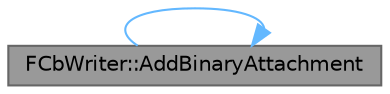 digraph "FCbWriter::AddBinaryAttachment"
{
 // INTERACTIVE_SVG=YES
 // LATEX_PDF_SIZE
  bgcolor="transparent";
  edge [fontname=Helvetica,fontsize=10,labelfontname=Helvetica,labelfontsize=10];
  node [fontname=Helvetica,fontsize=10,shape=box,height=0.2,width=0.4];
  rankdir="RL";
  Node1 [id="Node000001",label="FCbWriter::AddBinaryAttachment",height=0.2,width=0.4,color="gray40", fillcolor="grey60", style="filled", fontcolor="black",tooltip="Write a field referencing a binary attachment by its hash."];
  Node1 -> Node1 [id="edge1_Node000001_Node000001",dir="back",color="steelblue1",style="solid",tooltip=" "];
}

